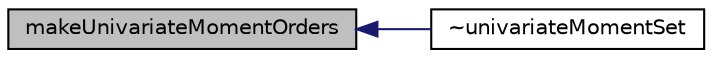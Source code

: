 digraph "makeUnivariateMomentOrders"
{
  bgcolor="transparent";
  edge [fontname="Helvetica",fontsize="10",labelfontname="Helvetica",labelfontsize="10"];
  node [fontname="Helvetica",fontsize="10",shape=record];
  rankdir="LR";
  Node1 [label="makeUnivariateMomentOrders",height=0.2,width=0.4,color="black", fillcolor="grey75", style="filled", fontcolor="black"];
  Node1 -> Node2 [dir="back",color="midnightblue",fontsize="10",style="solid",fontname="Helvetica"];
  Node2 [label="~univariateMomentSet",height=0.2,width=0.4,color="black",URL="$a00170.html#a1d22df074ca1399584587efd06cc562a",tooltip="Destructor. "];
}
